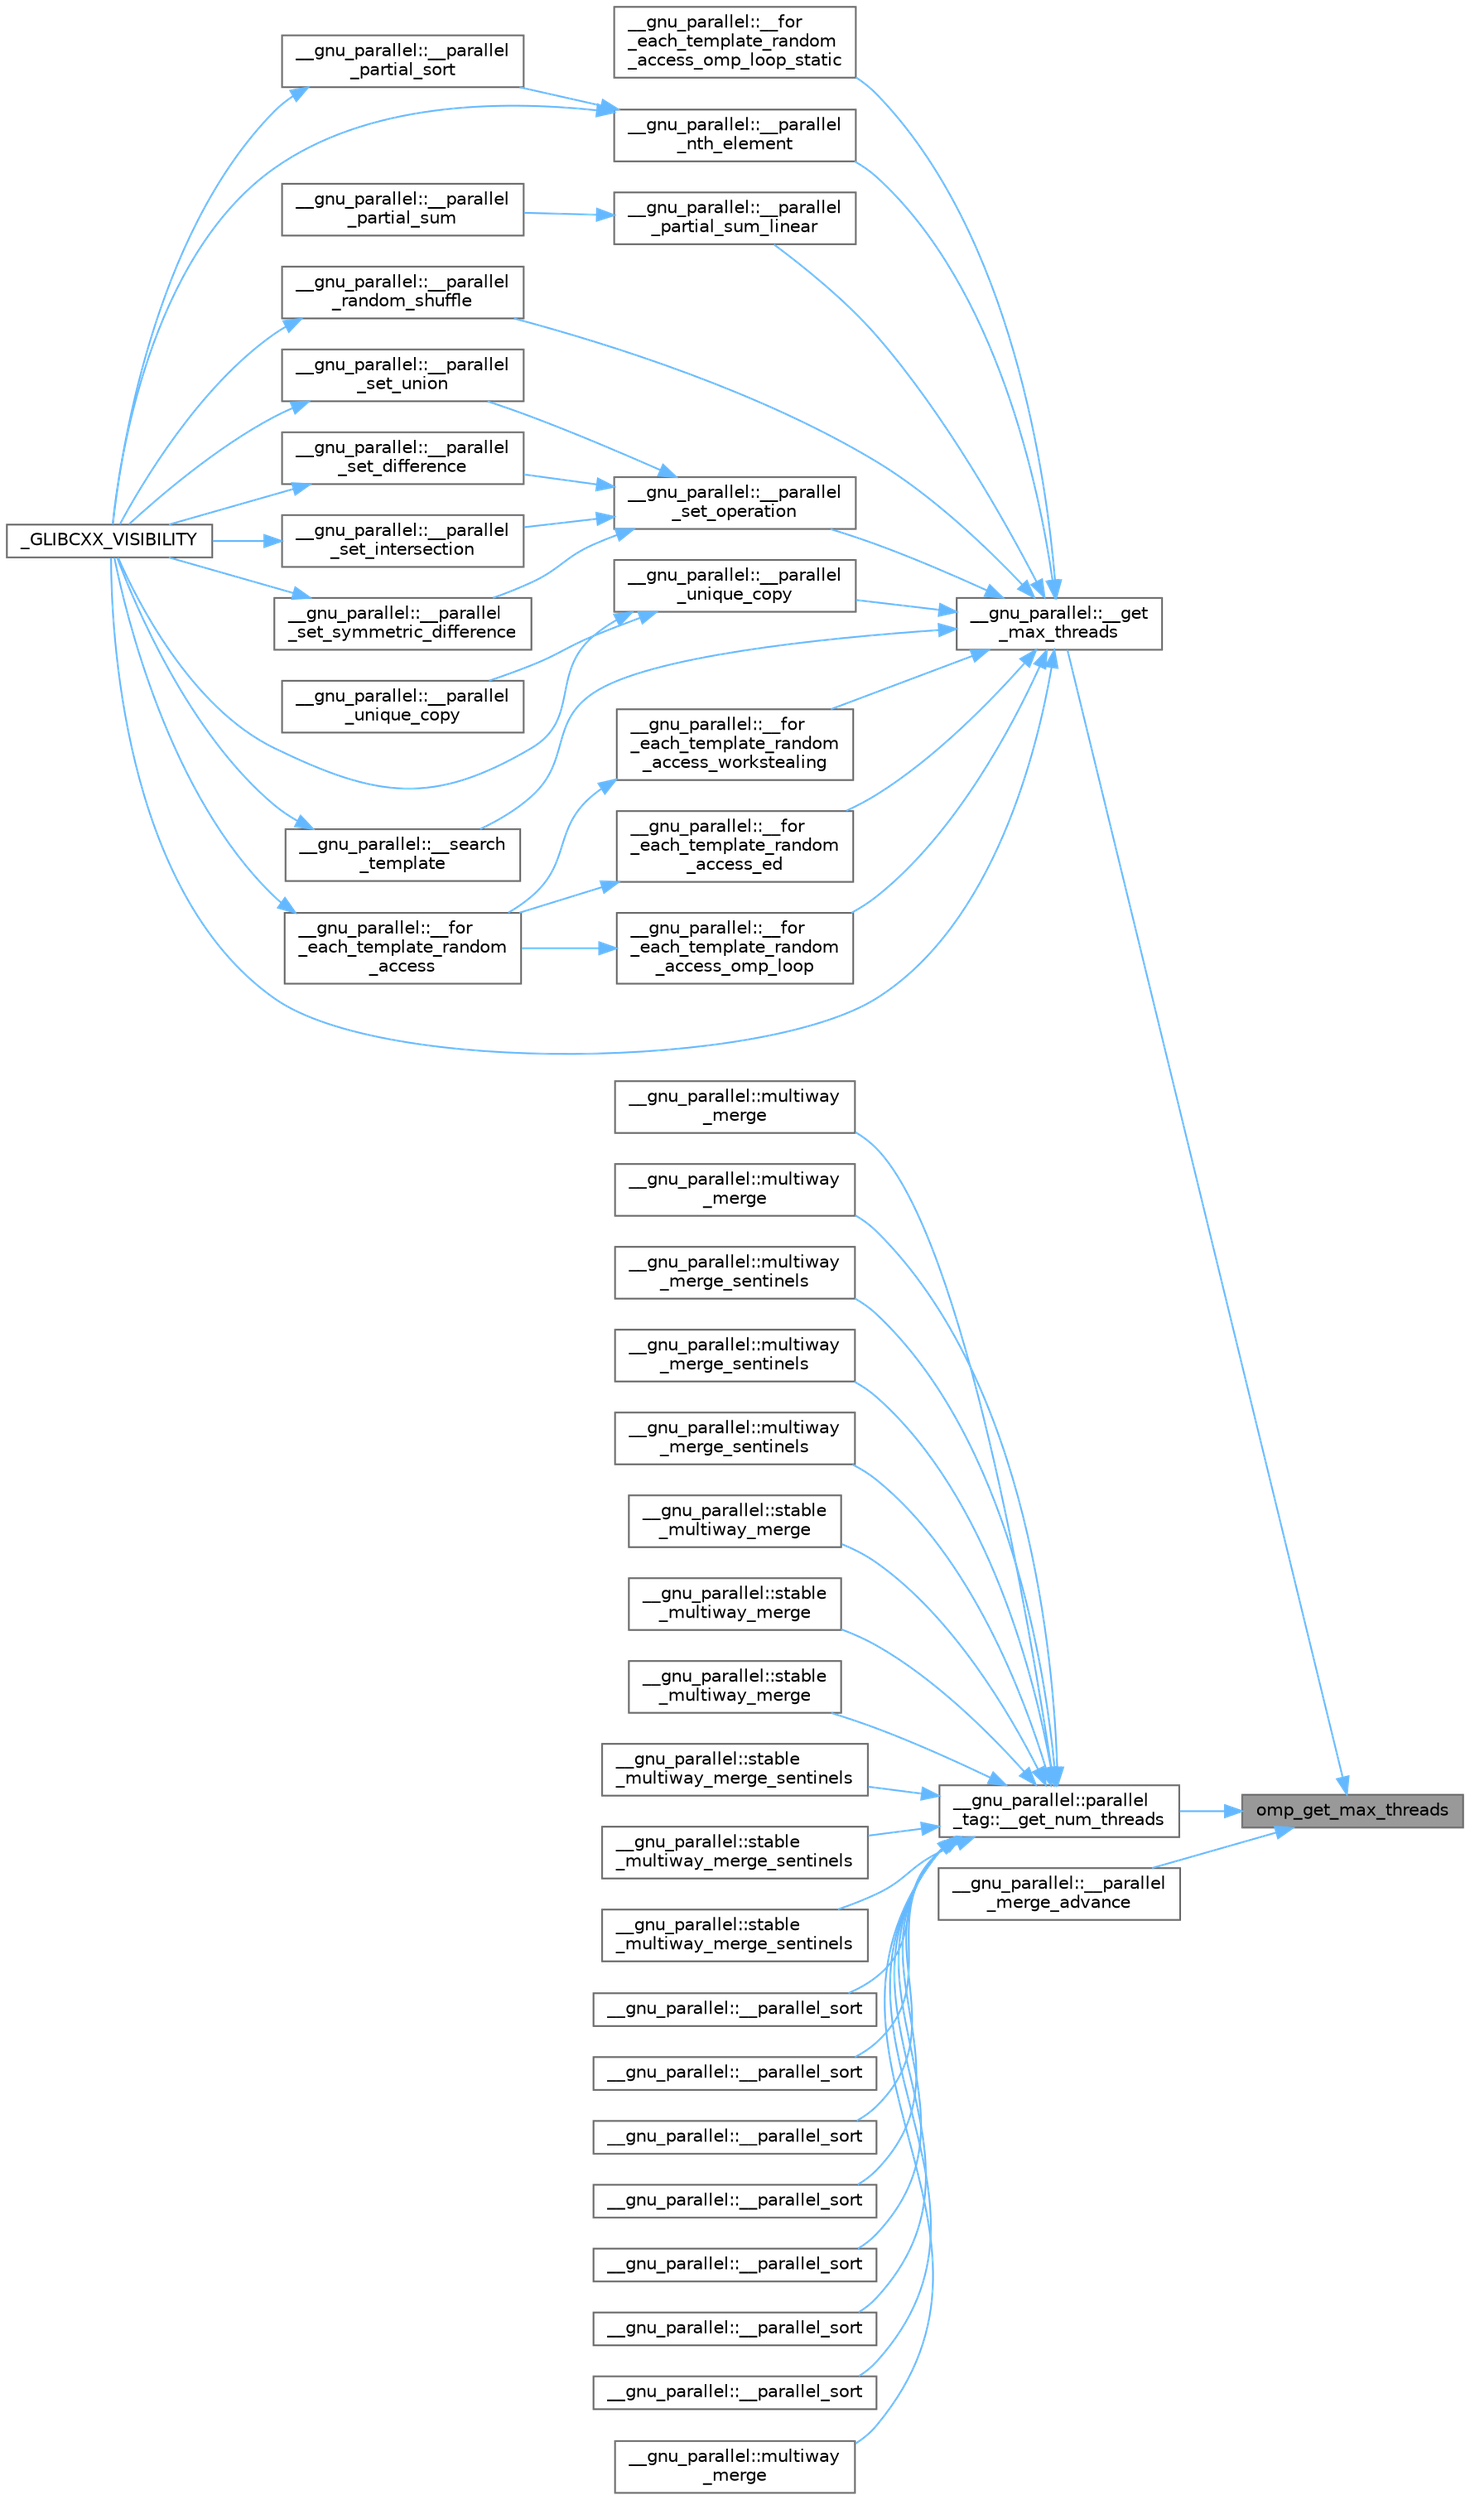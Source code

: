 digraph "omp_get_max_threads"
{
 // LATEX_PDF_SIZE
  bgcolor="transparent";
  edge [fontname=Helvetica,fontsize=10,labelfontname=Helvetica,labelfontsize=10];
  node [fontname=Helvetica,fontsize=10,shape=box,height=0.2,width=0.4];
  rankdir="RL";
  Node1 [id="Node000001",label="omp_get_max_threads",height=0.2,width=0.4,color="gray40", fillcolor="grey60", style="filled", fontcolor="black",tooltip=" "];
  Node1 -> Node2 [id="edge107_Node000001_Node000002",dir="back",color="steelblue1",style="solid",tooltip=" "];
  Node2 [id="Node000002",label="__gnu_parallel::__get\l_max_threads",height=0.2,width=0.4,color="grey40", fillcolor="white", style="filled",URL="$namespace____gnu__parallel.html#aa72851b809c2b314bc09580c3512f281",tooltip=" "];
  Node2 -> Node3 [id="edge108_Node000002_Node000003",dir="back",color="steelblue1",style="solid",tooltip=" "];
  Node3 [id="Node000003",label="__gnu_parallel::__for\l_each_template_random\l_access_ed",height=0.2,width=0.4,color="grey40", fillcolor="white", style="filled",URL="$namespace____gnu__parallel.html#a12c48efb47ea3e00a7ef666d595ae185",tooltip="Embarrassingly parallel algorithm for random access iterators, using hand-crafted parallelization by ..."];
  Node3 -> Node4 [id="edge109_Node000003_Node000004",dir="back",color="steelblue1",style="solid",tooltip=" "];
  Node4 [id="Node000004",label="__gnu_parallel::__for\l_each_template_random\l_access",height=0.2,width=0.4,color="grey40", fillcolor="white", style="filled",URL="$namespace____gnu__parallel.html#a0ebbe56e1b059cba72c3d706307a0e50",tooltip="Chose the desired algorithm by evaluating __parallelism_tag."];
  Node4 -> Node5 [id="edge110_Node000004_Node000005",dir="back",color="steelblue1",style="solid",tooltip=" "];
  Node5 [id="Node000005",label="_GLIBCXX_VISIBILITY",height=0.2,width=0.4,color="grey40", fillcolor="white", style="filled",URL="$_classes_2lib_2include_2c_09_09_2parallel_2algo_8h.html#a544d74b2d5d0dd2197f5fd6f02691de0",tooltip=" "];
  Node2 -> Node6 [id="edge111_Node000002_Node000006",dir="back",color="steelblue1",style="solid",tooltip=" "];
  Node6 [id="Node000006",label="__gnu_parallel::__for\l_each_template_random\l_access_omp_loop",height=0.2,width=0.4,color="grey40", fillcolor="white", style="filled",URL="$namespace____gnu__parallel.html#a6a5228179a033ede58cd143f66cdf354",tooltip="Embarrassingly parallel algorithm for random access iterators, using an OpenMP for loop."];
  Node6 -> Node4 [id="edge112_Node000006_Node000004",dir="back",color="steelblue1",style="solid",tooltip=" "];
  Node2 -> Node7 [id="edge113_Node000002_Node000007",dir="back",color="steelblue1",style="solid",tooltip=" "];
  Node7 [id="Node000007",label="__gnu_parallel::__for\l_each_template_random\l_access_omp_loop_static",height=0.2,width=0.4,color="grey40", fillcolor="white", style="filled",URL="$namespace____gnu__parallel.html#adfc9f0a346a7f323e8a3ba07b772587d",tooltip="Embarrassingly parallel algorithm for random access iterators, using an OpenMP for loop with static s..."];
  Node2 -> Node8 [id="edge114_Node000002_Node000008",dir="back",color="steelblue1",style="solid",tooltip=" "];
  Node8 [id="Node000008",label="__gnu_parallel::__for\l_each_template_random\l_access_workstealing",height=0.2,width=0.4,color="grey40", fillcolor="white", style="filled",URL="$namespace____gnu__parallel.html#a14bdca2e9c62cde7dd8478d972f60272",tooltip="Work stealing algorithm for random access iterators."];
  Node8 -> Node4 [id="edge115_Node000008_Node000004",dir="back",color="steelblue1",style="solid",tooltip=" "];
  Node2 -> Node9 [id="edge116_Node000002_Node000009",dir="back",color="steelblue1",style="solid",tooltip=" "];
  Node9 [id="Node000009",label="__gnu_parallel::__parallel\l_nth_element",height=0.2,width=0.4,color="grey40", fillcolor="white", style="filled",URL="$namespace____gnu__parallel.html#a1567c37a7562eaee17d13ebda1172586",tooltip="Parallel implementation of std::nth_element()."];
  Node9 -> Node10 [id="edge117_Node000009_Node000010",dir="back",color="steelblue1",style="solid",tooltip=" "];
  Node10 [id="Node000010",label="__gnu_parallel::__parallel\l_partial_sort",height=0.2,width=0.4,color="grey40", fillcolor="white", style="filled",URL="$namespace____gnu__parallel.html#abe60c5cc3788e1b1602175af0057d3f8",tooltip="Parallel implementation of std::partial_sort()."];
  Node10 -> Node5 [id="edge118_Node000010_Node000005",dir="back",color="steelblue1",style="solid",tooltip=" "];
  Node9 -> Node5 [id="edge119_Node000009_Node000005",dir="back",color="steelblue1",style="solid",tooltip=" "];
  Node2 -> Node11 [id="edge120_Node000002_Node000011",dir="back",color="steelblue1",style="solid",tooltip=" "];
  Node11 [id="Node000011",label="__gnu_parallel::__parallel\l_partial_sum_linear",height=0.2,width=0.4,color="grey40", fillcolor="white", style="filled",URL="$namespace____gnu__parallel.html#a63017e821c2b4ff9f90c3641bc45f001",tooltip="Parallel partial sum implementation, two-phase approach, no recursion."];
  Node11 -> Node12 [id="edge121_Node000011_Node000012",dir="back",color="steelblue1",style="solid",tooltip=" "];
  Node12 [id="Node000012",label="__gnu_parallel::__parallel\l_partial_sum",height=0.2,width=0.4,color="grey40", fillcolor="white", style="filled",URL="$namespace____gnu__parallel.html#a0cf4a05b6f849cae06f9fb6098eb0628",tooltip="Parallel partial sum front-__end."];
  Node2 -> Node13 [id="edge122_Node000002_Node000013",dir="back",color="steelblue1",style="solid",tooltip=" "];
  Node13 [id="Node000013",label="__gnu_parallel::__parallel\l_random_shuffle",height=0.2,width=0.4,color="grey40", fillcolor="white", style="filled",URL="$namespace____gnu__parallel.html#a6e78b59cb50c8e14ebf6990016af7342",tooltip="Parallel random public call."];
  Node13 -> Node5 [id="edge123_Node000013_Node000005",dir="back",color="steelblue1",style="solid",tooltip=" "];
  Node2 -> Node14 [id="edge124_Node000002_Node000014",dir="back",color="steelblue1",style="solid",tooltip=" "];
  Node14 [id="Node000014",label="__gnu_parallel::__parallel\l_set_operation",height=0.2,width=0.4,color="grey40", fillcolor="white", style="filled",URL="$namespace____gnu__parallel.html#ad6dc994e2f7245b108300cc529ee7410",tooltip=" "];
  Node14 -> Node15 [id="edge125_Node000014_Node000015",dir="back",color="steelblue1",style="solid",tooltip=" "];
  Node15 [id="Node000015",label="__gnu_parallel::__parallel\l_set_difference",height=0.2,width=0.4,color="grey40", fillcolor="white", style="filled",URL="$namespace____gnu__parallel.html#abb75bc882413dc8cba7fce93c5eaaaf0",tooltip=" "];
  Node15 -> Node5 [id="edge126_Node000015_Node000005",dir="back",color="steelblue1",style="solid",tooltip=" "];
  Node14 -> Node16 [id="edge127_Node000014_Node000016",dir="back",color="steelblue1",style="solid",tooltip=" "];
  Node16 [id="Node000016",label="__gnu_parallel::__parallel\l_set_intersection",height=0.2,width=0.4,color="grey40", fillcolor="white", style="filled",URL="$namespace____gnu__parallel.html#aa2d25a01058104978680d0b5d934b54f",tooltip=" "];
  Node16 -> Node5 [id="edge128_Node000016_Node000005",dir="back",color="steelblue1",style="solid",tooltip=" "];
  Node14 -> Node17 [id="edge129_Node000014_Node000017",dir="back",color="steelblue1",style="solid",tooltip=" "];
  Node17 [id="Node000017",label="__gnu_parallel::__parallel\l_set_symmetric_difference",height=0.2,width=0.4,color="grey40", fillcolor="white", style="filled",URL="$namespace____gnu__parallel.html#a567012d512340614386402b7e3234ec6",tooltip=" "];
  Node17 -> Node5 [id="edge130_Node000017_Node000005",dir="back",color="steelblue1",style="solid",tooltip=" "];
  Node14 -> Node18 [id="edge131_Node000014_Node000018",dir="back",color="steelblue1",style="solid",tooltip=" "];
  Node18 [id="Node000018",label="__gnu_parallel::__parallel\l_set_union",height=0.2,width=0.4,color="grey40", fillcolor="white", style="filled",URL="$namespace____gnu__parallel.html#a56bac3b8498aadcd3ce073422f0b9822",tooltip=" "];
  Node18 -> Node5 [id="edge132_Node000018_Node000005",dir="back",color="steelblue1",style="solid",tooltip=" "];
  Node2 -> Node19 [id="edge133_Node000002_Node000019",dir="back",color="steelblue1",style="solid",tooltip=" "];
  Node19 [id="Node000019",label="__gnu_parallel::__parallel\l_unique_copy",height=0.2,width=0.4,color="grey40", fillcolor="white", style="filled",URL="$namespace____gnu__parallel.html#a15f31ee1c15e180d0d838571cd6c8b24",tooltip="Parallel std::unique_copy(), w/__o explicit equality predicate."];
  Node19 -> Node20 [id="edge134_Node000019_Node000020",dir="back",color="steelblue1",style="solid",tooltip=" "];
  Node20 [id="Node000020",label="__gnu_parallel::__parallel\l_unique_copy",height=0.2,width=0.4,color="grey40", fillcolor="white", style="filled",URL="$namespace____gnu__parallel.html#a3b3bd19508b4e34708a1dc647f5bc131",tooltip="Parallel std::unique_copy(), without explicit equality predicate."];
  Node19 -> Node5 [id="edge135_Node000019_Node000005",dir="back",color="steelblue1",style="solid",tooltip=" "];
  Node2 -> Node21 [id="edge136_Node000002_Node000021",dir="back",color="steelblue1",style="solid",tooltip=" "];
  Node21 [id="Node000021",label="__gnu_parallel::__search\l_template",height=0.2,width=0.4,color="grey40", fillcolor="white", style="filled",URL="$namespace____gnu__parallel.html#af1e654f03e48e80a0c73db7ad88e8a86",tooltip="Parallel std::search."];
  Node21 -> Node5 [id="edge137_Node000021_Node000005",dir="back",color="steelblue1",style="solid",tooltip=" "];
  Node2 -> Node5 [id="edge138_Node000002_Node000005",dir="back",color="steelblue1",style="solid",tooltip=" "];
  Node1 -> Node22 [id="edge139_Node000001_Node000022",dir="back",color="steelblue1",style="solid",tooltip=" "];
  Node22 [id="Node000022",label="__gnu_parallel::parallel\l_tag::__get_num_threads",height=0.2,width=0.4,color="grey40", fillcolor="white", style="filled",URL="$struct____gnu__parallel_1_1parallel__tag.html#a18b32829b31b902699690b750e190e59",tooltip="Find out desired number of threads."];
  Node22 -> Node23 [id="edge140_Node000022_Node000023",dir="back",color="steelblue1",style="solid",tooltip=" "];
  Node23 [id="Node000023",label="__gnu_parallel::__parallel_sort",height=0.2,width=0.4,color="grey40", fillcolor="white", style="filled",URL="$namespace____gnu__parallel.html#a000f037b08d237d140dd6144a11fb73f",tooltip="Choose balanced quicksort for parallel sorting."];
  Node22 -> Node24 [id="edge141_Node000022_Node000024",dir="back",color="steelblue1",style="solid",tooltip=" "];
  Node24 [id="Node000024",label="__gnu_parallel::__parallel_sort",height=0.2,width=0.4,color="grey40", fillcolor="white", style="filled",URL="$namespace____gnu__parallel.html#af2c2fb5ed2754de7c1acc336b62b57b0",tooltip="Choose multiway mergesort with exact splitting, for parallel sorting."];
  Node22 -> Node25 [id="edge142_Node000022_Node000025",dir="back",color="steelblue1",style="solid",tooltip=" "];
  Node25 [id="Node000025",label="__gnu_parallel::__parallel_sort",height=0.2,width=0.4,color="grey40", fillcolor="white", style="filled",URL="$namespace____gnu__parallel.html#ac609a343c5522586ce1561c1390fab46",tooltip="Choose multiway mergesort with exact splitting, for parallel sorting."];
  Node22 -> Node26 [id="edge143_Node000022_Node000026",dir="back",color="steelblue1",style="solid",tooltip=" "];
  Node26 [id="Node000026",label="__gnu_parallel::__parallel_sort",height=0.2,width=0.4,color="grey40", fillcolor="white", style="filled",URL="$namespace____gnu__parallel.html#a81d9cc449b9b4122d5f4471dfdf02a78",tooltip="Choose multiway mergesort with splitting by sampling, for parallel sorting."];
  Node22 -> Node27 [id="edge144_Node000022_Node000027",dir="back",color="steelblue1",style="solid",tooltip=" "];
  Node27 [id="Node000027",label="__gnu_parallel::__parallel_sort",height=0.2,width=0.4,color="grey40", fillcolor="white", style="filled",URL="$namespace____gnu__parallel.html#a1edbc983766e29af55322f9c983277ac",tooltip="Choose multiway mergesort, splitting variant at run-time, for parallel sorting."];
  Node22 -> Node28 [id="edge145_Node000022_Node000028",dir="back",color="steelblue1",style="solid",tooltip=" "];
  Node28 [id="Node000028",label="__gnu_parallel::__parallel_sort",height=0.2,width=0.4,color="grey40", fillcolor="white", style="filled",URL="$namespace____gnu__parallel.html#aa47b469dd82347dd63c3996eda2e237b",tooltip="Choose a parallel sorting algorithm."];
  Node22 -> Node29 [id="edge146_Node000022_Node000029",dir="back",color="steelblue1",style="solid",tooltip=" "];
  Node29 [id="Node000029",label="__gnu_parallel::__parallel_sort",height=0.2,width=0.4,color="grey40", fillcolor="white", style="filled",URL="$namespace____gnu__parallel.html#aceaaa622c34d2f28ba6bf79241fcee36",tooltip="Choose quicksort for parallel sorting."];
  Node22 -> Node30 [id="edge147_Node000022_Node000030",dir="back",color="steelblue1",style="solid",tooltip=" "];
  Node30 [id="Node000030",label="__gnu_parallel::multiway\l_merge",height=0.2,width=0.4,color="grey40", fillcolor="white", style="filled",URL="$namespace____gnu__parallel.html#ac25efc956562ab237b7b6cb733060c6a",tooltip=" "];
  Node22 -> Node31 [id="edge148_Node000022_Node000031",dir="back",color="steelblue1",style="solid",tooltip=" "];
  Node31 [id="Node000031",label="__gnu_parallel::multiway\l_merge",height=0.2,width=0.4,color="grey40", fillcolor="white", style="filled",URL="$namespace____gnu__parallel.html#a8c908c501ec9005517a88a3004ff6a75",tooltip=" "];
  Node22 -> Node32 [id="edge149_Node000022_Node000032",dir="back",color="steelblue1",style="solid",tooltip=" "];
  Node32 [id="Node000032",label="__gnu_parallel::multiway\l_merge",height=0.2,width=0.4,color="grey40", fillcolor="white", style="filled",URL="$namespace____gnu__parallel.html#a4569fbe5bdf414f0970bdc38875cdc2f",tooltip=" "];
  Node22 -> Node33 [id="edge150_Node000022_Node000033",dir="back",color="steelblue1",style="solid",tooltip=" "];
  Node33 [id="Node000033",label="__gnu_parallel::multiway\l_merge_sentinels",height=0.2,width=0.4,color="grey40", fillcolor="white", style="filled",URL="$namespace____gnu__parallel.html#a5228d191a298cdaa42baacdfc821cc12",tooltip=" "];
  Node22 -> Node34 [id="edge151_Node000022_Node000034",dir="back",color="steelblue1",style="solid",tooltip=" "];
  Node34 [id="Node000034",label="__gnu_parallel::multiway\l_merge_sentinels",height=0.2,width=0.4,color="grey40", fillcolor="white", style="filled",URL="$namespace____gnu__parallel.html#acb7509d5d4e88c17013e7f7a0fe539d5",tooltip=" "];
  Node22 -> Node35 [id="edge152_Node000022_Node000035",dir="back",color="steelblue1",style="solid",tooltip=" "];
  Node35 [id="Node000035",label="__gnu_parallel::multiway\l_merge_sentinels",height=0.2,width=0.4,color="grey40", fillcolor="white", style="filled",URL="$namespace____gnu__parallel.html#a5db4fbc41fff695834ee6d0cbc91f8c6",tooltip=" "];
  Node22 -> Node36 [id="edge153_Node000022_Node000036",dir="back",color="steelblue1",style="solid",tooltip=" "];
  Node36 [id="Node000036",label="__gnu_parallel::stable\l_multiway_merge",height=0.2,width=0.4,color="grey40", fillcolor="white", style="filled",URL="$namespace____gnu__parallel.html#aeb955a1aae5a2ad2e59e5f990625c678",tooltip=" "];
  Node22 -> Node37 [id="edge154_Node000022_Node000037",dir="back",color="steelblue1",style="solid",tooltip=" "];
  Node37 [id="Node000037",label="__gnu_parallel::stable\l_multiway_merge",height=0.2,width=0.4,color="grey40", fillcolor="white", style="filled",URL="$namespace____gnu__parallel.html#a008a4daae19578fd8b00d789387f039f",tooltip=" "];
  Node22 -> Node38 [id="edge155_Node000022_Node000038",dir="back",color="steelblue1",style="solid",tooltip=" "];
  Node38 [id="Node000038",label="__gnu_parallel::stable\l_multiway_merge",height=0.2,width=0.4,color="grey40", fillcolor="white", style="filled",URL="$namespace____gnu__parallel.html#a18b727aab25037e289fecb8d9861963a",tooltip=" "];
  Node22 -> Node39 [id="edge156_Node000022_Node000039",dir="back",color="steelblue1",style="solid",tooltip=" "];
  Node39 [id="Node000039",label="__gnu_parallel::stable\l_multiway_merge_sentinels",height=0.2,width=0.4,color="grey40", fillcolor="white", style="filled",URL="$namespace____gnu__parallel.html#ab4bef8eb5bc6bb03b812eb3246e02de4",tooltip=" "];
  Node22 -> Node40 [id="edge157_Node000022_Node000040",dir="back",color="steelblue1",style="solid",tooltip=" "];
  Node40 [id="Node000040",label="__gnu_parallel::stable\l_multiway_merge_sentinels",height=0.2,width=0.4,color="grey40", fillcolor="white", style="filled",URL="$namespace____gnu__parallel.html#a9214bff1fbf949614c5f7f7d6fe129c3",tooltip=" "];
  Node22 -> Node41 [id="edge158_Node000022_Node000041",dir="back",color="steelblue1",style="solid",tooltip=" "];
  Node41 [id="Node000041",label="__gnu_parallel::stable\l_multiway_merge_sentinels",height=0.2,width=0.4,color="grey40", fillcolor="white", style="filled",URL="$namespace____gnu__parallel.html#aba7d273f820b57f9e0c709dbf68e6ee8",tooltip=" "];
  Node1 -> Node42 [id="edge159_Node000001_Node000042",dir="back",color="steelblue1",style="solid",tooltip=" "];
  Node42 [id="Node000042",label="__gnu_parallel::__parallel\l_merge_advance",height=0.2,width=0.4,color="grey40", fillcolor="white", style="filled",URL="$namespace____gnu__parallel.html#ac4196b48ff7ecf5ca0f8f2cdee8681c5",tooltip="Parallel merge routine being able to merge only the __max_length smallest elements."];
}
